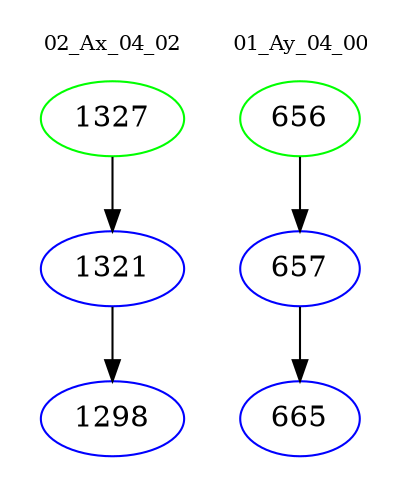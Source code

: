 digraph{
subgraph cluster_0 {
color = white
label = "02_Ax_04_02";
fontsize=10;
T0_1327 [label="1327", color="green"]
T0_1327 -> T0_1321 [color="black"]
T0_1321 [label="1321", color="blue"]
T0_1321 -> T0_1298 [color="black"]
T0_1298 [label="1298", color="blue"]
}
subgraph cluster_1 {
color = white
label = "01_Ay_04_00";
fontsize=10;
T1_656 [label="656", color="green"]
T1_656 -> T1_657 [color="black"]
T1_657 [label="657", color="blue"]
T1_657 -> T1_665 [color="black"]
T1_665 [label="665", color="blue"]
}
}
